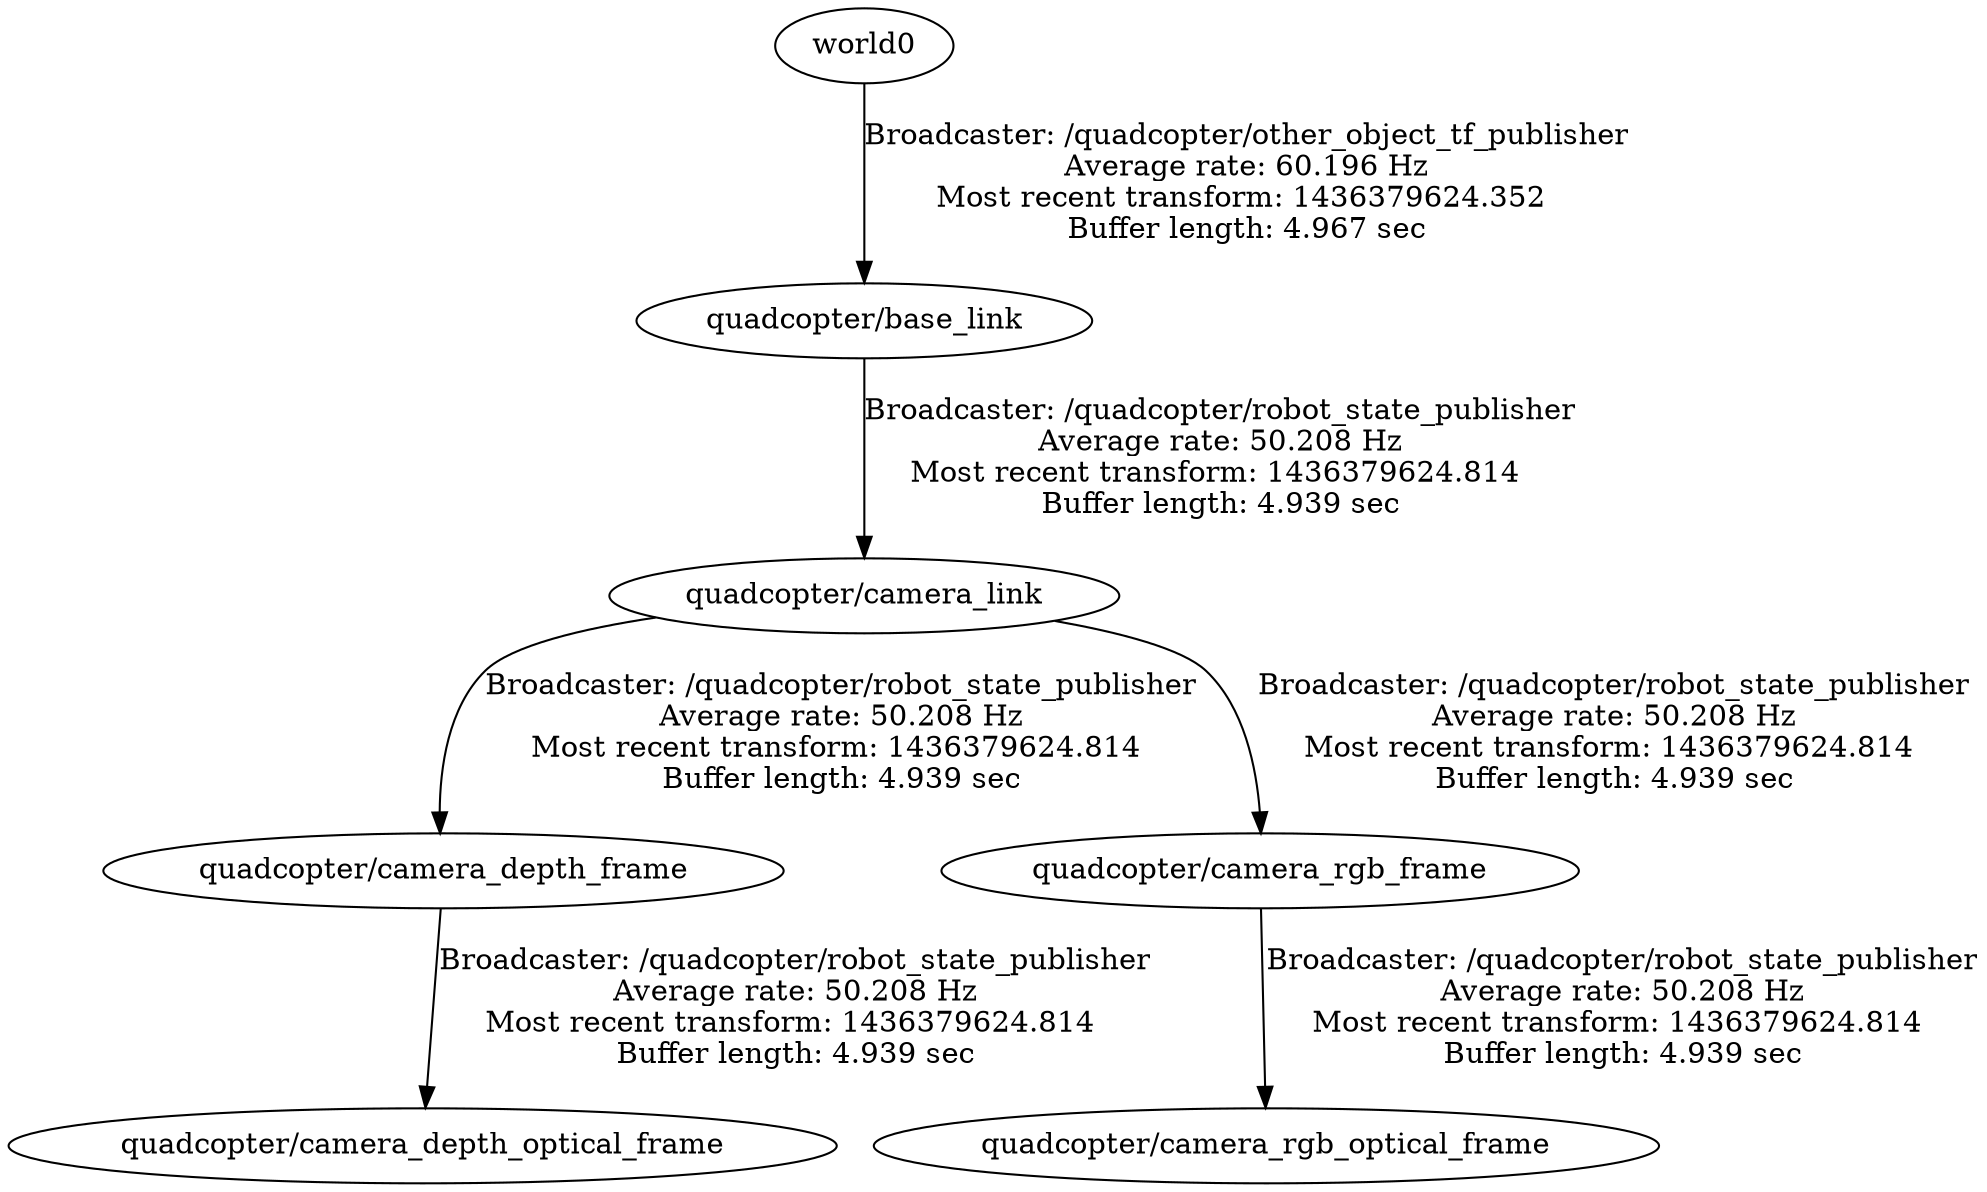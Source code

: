 digraph G {
"quadcopter/camera_link" -> "quadcopter/camera_depth_frame"[label="Broadcaster: /quadcopter/robot_state_publisher\nAverage rate: 50.208 Hz\nMost recent transform: 1436379624.814 \nBuffer length: 4.939 sec\n"];
"quadcopter/base_link" -> "quadcopter/camera_link"[label="Broadcaster: /quadcopter/robot_state_publisher\nAverage rate: 50.208 Hz\nMost recent transform: 1436379624.814 \nBuffer length: 4.939 sec\n"];
"quadcopter/camera_depth_frame" -> "quadcopter/camera_depth_optical_frame"[label="Broadcaster: /quadcopter/robot_state_publisher\nAverage rate: 50.208 Hz\nMost recent transform: 1436379624.814 \nBuffer length: 4.939 sec\n"];
"world0" -> "quadcopter/base_link"[label="Broadcaster: /quadcopter/other_object_tf_publisher\nAverage rate: 60.196 Hz\nMost recent transform: 1436379624.352 \nBuffer length: 4.967 sec\n"];
"quadcopter/camera_link" -> "quadcopter/camera_rgb_frame"[label="Broadcaster: /quadcopter/robot_state_publisher\nAverage rate: 50.208 Hz\nMost recent transform: 1436379624.814 \nBuffer length: 4.939 sec\n"];
"quadcopter/camera_rgb_frame" -> "quadcopter/camera_rgb_optical_frame"[label="Broadcaster: /quadcopter/robot_state_publisher\nAverage rate: 50.208 Hz\nMost recent transform: 1436379624.814 \nBuffer length: 4.939 sec\n"];
}